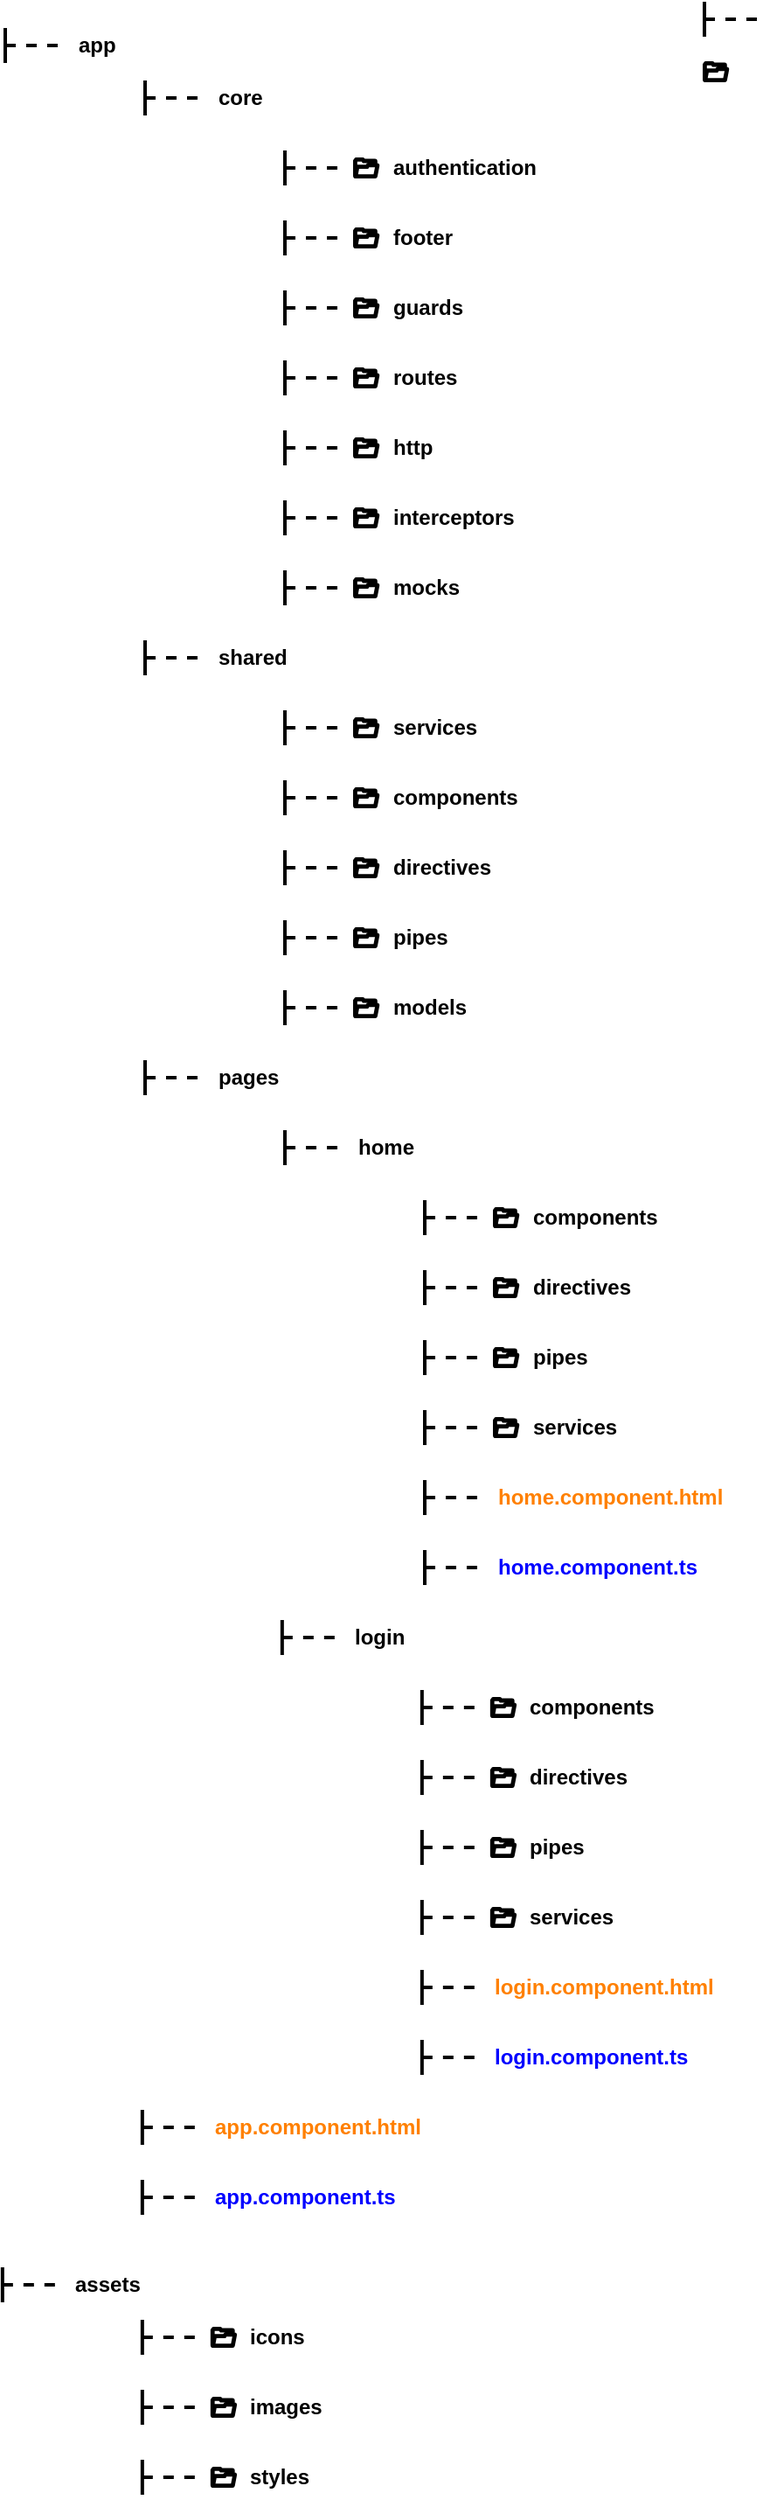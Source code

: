 <mxfile>
    <diagram id="8CcBC341IuZZa3H_uxYD" name="Página-1">
        <mxGraphModel dx="503" dy="344" grid="1" gridSize="10" guides="1" tooltips="1" connect="1" arrows="1" fold="1" page="1" pageScale="1" pageWidth="500" pageHeight="1500" math="0" shadow="0">
            <root>
                <mxCell id="0"/>
                <mxCell id="1" parent="0"/>
                <mxCell id="kvc3ZFTSvaLIUoaevLGo-5" value="&lt;b&gt;app&lt;/b&gt;" style="text;html=1;strokeColor=none;fillColor=none;align=left;verticalAlign=middle;whiteSpace=wrap;rounded=0;strokeWidth=2;" parent="1" vertex="1">
                    <mxGeometry x="80" y="30" width="40" height="20" as="geometry"/>
                </mxCell>
                <mxCell id="kvc3ZFTSvaLIUoaevLGo-7" value="&lt;b&gt;core&lt;/b&gt;" style="text;html=1;strokeColor=none;fillColor=none;align=left;verticalAlign=middle;whiteSpace=wrap;rounded=0;strokeWidth=2;" parent="1" vertex="1">
                    <mxGeometry x="160" y="60" width="40" height="20" as="geometry"/>
                </mxCell>
                <mxCell id="kvc3ZFTSvaLIUoaevLGo-9" value="&lt;b&gt;authentication&lt;/b&gt;" style="text;html=1;strokeColor=none;fillColor=none;align=left;verticalAlign=middle;whiteSpace=wrap;rounded=0;strokeWidth=2;" parent="1" vertex="1">
                    <mxGeometry x="260" y="100" width="90" height="20" as="geometry"/>
                </mxCell>
                <mxCell id="kvc3ZFTSvaLIUoaevLGo-12" value="" style="group" parent="1" vertex="1" connectable="0">
                    <mxGeometry x="40" y="30" width="30" height="20" as="geometry"/>
                </mxCell>
                <mxCell id="kvc3ZFTSvaLIUoaevLGo-10" value="" style="endArrow=none;html=1;rounded=0;strokeWidth=2;" parent="kvc3ZFTSvaLIUoaevLGo-12" edge="1">
                    <mxGeometry width="50" height="50" relative="1" as="geometry">
                        <mxPoint y="20" as="sourcePoint"/>
                        <mxPoint as="targetPoint"/>
                    </mxGeometry>
                </mxCell>
                <mxCell id="kvc3ZFTSvaLIUoaevLGo-11" value="" style="endArrow=none;dashed=1;html=1;rounded=0;strokeWidth=2;" parent="kvc3ZFTSvaLIUoaevLGo-12" edge="1">
                    <mxGeometry width="50" height="50" relative="1" as="geometry">
                        <mxPoint y="10" as="sourcePoint"/>
                        <mxPoint x="30" y="10" as="targetPoint"/>
                    </mxGeometry>
                </mxCell>
                <mxCell id="kvc3ZFTSvaLIUoaevLGo-13" value="" style="group" parent="1" vertex="1" connectable="0">
                    <mxGeometry x="120" y="60" width="30" height="20" as="geometry"/>
                </mxCell>
                <mxCell id="kvc3ZFTSvaLIUoaevLGo-14" value="" style="endArrow=none;html=1;rounded=0;strokeWidth=2;" parent="kvc3ZFTSvaLIUoaevLGo-13" edge="1">
                    <mxGeometry width="50" height="50" relative="1" as="geometry">
                        <mxPoint y="20" as="sourcePoint"/>
                        <mxPoint as="targetPoint"/>
                    </mxGeometry>
                </mxCell>
                <mxCell id="kvc3ZFTSvaLIUoaevLGo-15" value="" style="endArrow=none;dashed=1;html=1;rounded=0;strokeWidth=2;" parent="kvc3ZFTSvaLIUoaevLGo-13" edge="1">
                    <mxGeometry width="50" height="50" relative="1" as="geometry">
                        <mxPoint y="10" as="sourcePoint"/>
                        <mxPoint x="30" y="10" as="targetPoint"/>
                    </mxGeometry>
                </mxCell>
                <mxCell id="kvc3ZFTSvaLIUoaevLGo-16" value="" style="group" parent="1" vertex="1" connectable="0">
                    <mxGeometry x="200" y="100" width="30" height="20" as="geometry"/>
                </mxCell>
                <mxCell id="kvc3ZFTSvaLIUoaevLGo-17" value="" style="endArrow=none;html=1;rounded=0;strokeWidth=2;" parent="kvc3ZFTSvaLIUoaevLGo-16" edge="1">
                    <mxGeometry width="50" height="50" relative="1" as="geometry">
                        <mxPoint y="20" as="sourcePoint"/>
                        <mxPoint as="targetPoint"/>
                    </mxGeometry>
                </mxCell>
                <mxCell id="kvc3ZFTSvaLIUoaevLGo-18" value="" style="endArrow=none;dashed=1;html=1;rounded=0;strokeWidth=2;" parent="kvc3ZFTSvaLIUoaevLGo-16" edge="1">
                    <mxGeometry width="50" height="50" relative="1" as="geometry">
                        <mxPoint y="10" as="sourcePoint"/>
                        <mxPoint x="30" y="10" as="targetPoint"/>
                    </mxGeometry>
                </mxCell>
                <mxCell id="kvc3ZFTSvaLIUoaevLGo-21" value="" style="group" parent="1" vertex="1" connectable="0">
                    <mxGeometry x="440" y="15" width="30" height="20" as="geometry"/>
                </mxCell>
                <mxCell id="kvc3ZFTSvaLIUoaevLGo-22" value="" style="endArrow=none;html=1;rounded=0;strokeWidth=2;" parent="kvc3ZFTSvaLIUoaevLGo-21" edge="1">
                    <mxGeometry width="50" height="50" relative="1" as="geometry">
                        <mxPoint y="20" as="sourcePoint"/>
                        <mxPoint as="targetPoint"/>
                    </mxGeometry>
                </mxCell>
                <mxCell id="kvc3ZFTSvaLIUoaevLGo-23" value="" style="endArrow=none;dashed=1;html=1;rounded=0;strokeWidth=2;" parent="kvc3ZFTSvaLIUoaevLGo-21" edge="1">
                    <mxGeometry width="50" height="50" relative="1" as="geometry">
                        <mxPoint y="10" as="sourcePoint"/>
                        <mxPoint x="30" y="10" as="targetPoint"/>
                    </mxGeometry>
                </mxCell>
                <mxCell id="kvc3ZFTSvaLIUoaevLGo-58" value="" style="sketch=0;pointerEvents=1;shadow=0;dashed=0;html=1;strokeColor=#000000;fillColor=#333333;aspect=fixed;labelPosition=center;verticalLabelPosition=bottom;verticalAlign=top;align=center;outlineConnect=0;shape=mxgraph.vvd.folder;strokeWidth=2;" parent="1" vertex="1">
                    <mxGeometry x="240" y="105" width="13.16" height="10" as="geometry"/>
                </mxCell>
                <mxCell id="kvc3ZFTSvaLIUoaevLGo-59" value="" style="sketch=0;pointerEvents=1;shadow=0;dashed=0;html=1;strokeColor=#000000;fillColor=#333333;aspect=fixed;labelPosition=center;verticalLabelPosition=bottom;verticalAlign=top;align=center;outlineConnect=0;shape=mxgraph.vvd.folder;strokeWidth=2;" parent="1" vertex="1">
                    <mxGeometry x="440.0" y="50" width="13.16" height="10" as="geometry"/>
                </mxCell>
                <mxCell id="kvc3ZFTSvaLIUoaevLGo-61" value="&lt;b&gt;footer&lt;/b&gt;" style="text;html=1;strokeColor=none;fillColor=none;align=left;verticalAlign=middle;whiteSpace=wrap;rounded=0;strokeWidth=2;" parent="1" vertex="1">
                    <mxGeometry x="260" y="140" width="50" height="20" as="geometry"/>
                </mxCell>
                <mxCell id="kvc3ZFTSvaLIUoaevLGo-62" value="" style="group" parent="1" vertex="1" connectable="0">
                    <mxGeometry x="200" y="140" width="30" height="20" as="geometry"/>
                </mxCell>
                <mxCell id="kvc3ZFTSvaLIUoaevLGo-63" value="" style="endArrow=none;html=1;rounded=0;strokeWidth=2;" parent="kvc3ZFTSvaLIUoaevLGo-62" edge="1">
                    <mxGeometry width="50" height="50" relative="1" as="geometry">
                        <mxPoint y="20" as="sourcePoint"/>
                        <mxPoint as="targetPoint"/>
                    </mxGeometry>
                </mxCell>
                <mxCell id="kvc3ZFTSvaLIUoaevLGo-64" value="" style="endArrow=none;dashed=1;html=1;rounded=0;strokeWidth=2;" parent="kvc3ZFTSvaLIUoaevLGo-62" edge="1">
                    <mxGeometry width="50" height="50" relative="1" as="geometry">
                        <mxPoint y="10" as="sourcePoint"/>
                        <mxPoint x="30" y="10" as="targetPoint"/>
                    </mxGeometry>
                </mxCell>
                <mxCell id="kvc3ZFTSvaLIUoaevLGo-65" value="" style="sketch=0;pointerEvents=1;shadow=0;dashed=0;html=1;strokeColor=#000000;fillColor=#333333;aspect=fixed;labelPosition=center;verticalLabelPosition=bottom;verticalAlign=top;align=center;outlineConnect=0;shape=mxgraph.vvd.folder;strokeWidth=2;" parent="1" vertex="1">
                    <mxGeometry x="240" y="145" width="13.16" height="10" as="geometry"/>
                </mxCell>
                <mxCell id="kvc3ZFTSvaLIUoaevLGo-71" value="&lt;b&gt;guards&lt;/b&gt;" style="text;html=1;strokeColor=none;fillColor=none;align=left;verticalAlign=middle;whiteSpace=wrap;rounded=0;strokeWidth=2;" parent="1" vertex="1">
                    <mxGeometry x="260" y="180" width="50" height="20" as="geometry"/>
                </mxCell>
                <mxCell id="kvc3ZFTSvaLIUoaevLGo-72" value="" style="group" parent="1" vertex="1" connectable="0">
                    <mxGeometry x="200" y="180" width="30" height="20" as="geometry"/>
                </mxCell>
                <mxCell id="kvc3ZFTSvaLIUoaevLGo-73" value="" style="endArrow=none;html=1;rounded=0;strokeWidth=2;" parent="kvc3ZFTSvaLIUoaevLGo-72" edge="1">
                    <mxGeometry width="50" height="50" relative="1" as="geometry">
                        <mxPoint y="20" as="sourcePoint"/>
                        <mxPoint as="targetPoint"/>
                    </mxGeometry>
                </mxCell>
                <mxCell id="kvc3ZFTSvaLIUoaevLGo-74" value="" style="endArrow=none;dashed=1;html=1;rounded=0;strokeWidth=2;" parent="kvc3ZFTSvaLIUoaevLGo-72" edge="1">
                    <mxGeometry width="50" height="50" relative="1" as="geometry">
                        <mxPoint y="10" as="sourcePoint"/>
                        <mxPoint x="30" y="10" as="targetPoint"/>
                    </mxGeometry>
                </mxCell>
                <mxCell id="kvc3ZFTSvaLIUoaevLGo-75" value="" style="sketch=0;pointerEvents=1;shadow=0;dashed=0;html=1;strokeColor=#000000;fillColor=#434445;aspect=fixed;labelPosition=center;verticalLabelPosition=bottom;verticalAlign=top;align=center;outlineConnect=0;shape=mxgraph.vvd.folder;strokeWidth=2;" parent="1" vertex="1">
                    <mxGeometry x="240" y="185" width="13.16" height="10" as="geometry"/>
                </mxCell>
                <mxCell id="kvc3ZFTSvaLIUoaevLGo-76" value="&lt;b&gt;http&lt;/b&gt;" style="text;html=1;strokeColor=none;fillColor=none;align=left;verticalAlign=middle;whiteSpace=wrap;rounded=0;strokeWidth=2;" parent="1" vertex="1">
                    <mxGeometry x="260" y="260" width="50" height="20" as="geometry"/>
                </mxCell>
                <mxCell id="kvc3ZFTSvaLIUoaevLGo-77" value="" style="group" parent="1" vertex="1" connectable="0">
                    <mxGeometry x="200" y="260" width="30" height="20" as="geometry"/>
                </mxCell>
                <mxCell id="kvc3ZFTSvaLIUoaevLGo-78" value="" style="endArrow=none;html=1;rounded=0;strokeWidth=2;" parent="kvc3ZFTSvaLIUoaevLGo-77" edge="1">
                    <mxGeometry width="50" height="50" relative="1" as="geometry">
                        <mxPoint y="20" as="sourcePoint"/>
                        <mxPoint as="targetPoint"/>
                    </mxGeometry>
                </mxCell>
                <mxCell id="kvc3ZFTSvaLIUoaevLGo-79" value="" style="endArrow=none;dashed=1;html=1;rounded=0;strokeWidth=2;" parent="kvc3ZFTSvaLIUoaevLGo-77" edge="1">
                    <mxGeometry width="50" height="50" relative="1" as="geometry">
                        <mxPoint y="10" as="sourcePoint"/>
                        <mxPoint x="30" y="10" as="targetPoint"/>
                    </mxGeometry>
                </mxCell>
                <mxCell id="kvc3ZFTSvaLIUoaevLGo-80" value="" style="sketch=0;pointerEvents=1;shadow=0;dashed=0;html=1;strokeColor=#000000;fillColor=#434445;aspect=fixed;labelPosition=center;verticalLabelPosition=bottom;verticalAlign=top;align=center;outlineConnect=0;shape=mxgraph.vvd.folder;strokeWidth=2;" parent="1" vertex="1">
                    <mxGeometry x="240" y="265" width="13.16" height="10" as="geometry"/>
                </mxCell>
                <mxCell id="kvc3ZFTSvaLIUoaevLGo-81" value="&lt;b&gt;interceptors&lt;/b&gt;" style="text;html=1;strokeColor=none;fillColor=none;align=left;verticalAlign=middle;whiteSpace=wrap;rounded=0;strokeWidth=2;" parent="1" vertex="1">
                    <mxGeometry x="260" y="300" width="90" height="20" as="geometry"/>
                </mxCell>
                <mxCell id="kvc3ZFTSvaLIUoaevLGo-82" value="" style="group" parent="1" vertex="1" connectable="0">
                    <mxGeometry x="200" y="300" width="30" height="20" as="geometry"/>
                </mxCell>
                <mxCell id="kvc3ZFTSvaLIUoaevLGo-83" value="" style="endArrow=none;html=1;rounded=0;strokeWidth=2;" parent="kvc3ZFTSvaLIUoaevLGo-82" edge="1">
                    <mxGeometry width="50" height="50" relative="1" as="geometry">
                        <mxPoint y="20" as="sourcePoint"/>
                        <mxPoint as="targetPoint"/>
                    </mxGeometry>
                </mxCell>
                <mxCell id="kvc3ZFTSvaLIUoaevLGo-84" value="" style="endArrow=none;dashed=1;html=1;rounded=0;strokeWidth=2;" parent="kvc3ZFTSvaLIUoaevLGo-82" edge="1">
                    <mxGeometry width="50" height="50" relative="1" as="geometry">
                        <mxPoint y="10" as="sourcePoint"/>
                        <mxPoint x="30" y="10" as="targetPoint"/>
                    </mxGeometry>
                </mxCell>
                <mxCell id="kvc3ZFTSvaLIUoaevLGo-85" value="" style="sketch=0;pointerEvents=1;shadow=0;dashed=0;html=1;strokeColor=#000000;fillColor=#434445;aspect=fixed;labelPosition=center;verticalLabelPosition=bottom;verticalAlign=top;align=center;outlineConnect=0;shape=mxgraph.vvd.folder;strokeWidth=2;" parent="1" vertex="1">
                    <mxGeometry x="240" y="305" width="13.16" height="10" as="geometry"/>
                </mxCell>
                <mxCell id="kvc3ZFTSvaLIUoaevLGo-86" value="&lt;b&gt;mocks&lt;/b&gt;" style="text;html=1;strokeColor=none;fillColor=none;align=left;verticalAlign=middle;whiteSpace=wrap;rounded=0;strokeWidth=2;" parent="1" vertex="1">
                    <mxGeometry x="260" y="340" width="50" height="20" as="geometry"/>
                </mxCell>
                <mxCell id="kvc3ZFTSvaLIUoaevLGo-87" value="" style="group" parent="1" vertex="1" connectable="0">
                    <mxGeometry x="200" y="340" width="30" height="20" as="geometry"/>
                </mxCell>
                <mxCell id="kvc3ZFTSvaLIUoaevLGo-88" value="" style="endArrow=none;html=1;rounded=0;strokeWidth=2;" parent="kvc3ZFTSvaLIUoaevLGo-87" edge="1">
                    <mxGeometry width="50" height="50" relative="1" as="geometry">
                        <mxPoint y="20" as="sourcePoint"/>
                        <mxPoint as="targetPoint"/>
                    </mxGeometry>
                </mxCell>
                <mxCell id="kvc3ZFTSvaLIUoaevLGo-89" value="" style="endArrow=none;dashed=1;html=1;rounded=0;strokeWidth=2;" parent="kvc3ZFTSvaLIUoaevLGo-87" edge="1">
                    <mxGeometry width="50" height="50" relative="1" as="geometry">
                        <mxPoint y="10" as="sourcePoint"/>
                        <mxPoint x="30" y="10" as="targetPoint"/>
                    </mxGeometry>
                </mxCell>
                <mxCell id="kvc3ZFTSvaLIUoaevLGo-90" value="" style="sketch=0;pointerEvents=1;shadow=0;dashed=0;html=1;strokeColor=#000000;fillColor=#434445;aspect=fixed;labelPosition=center;verticalLabelPosition=bottom;verticalAlign=top;align=center;outlineConnect=0;shape=mxgraph.vvd.folder;strokeWidth=2;" parent="1" vertex="1">
                    <mxGeometry x="240" y="345" width="13.16" height="10" as="geometry"/>
                </mxCell>
                <mxCell id="kvc3ZFTSvaLIUoaevLGo-91" value="&lt;b&gt;routes&lt;/b&gt;" style="text;html=1;strokeColor=none;fillColor=none;align=left;verticalAlign=middle;whiteSpace=wrap;rounded=0;strokeWidth=2;" parent="1" vertex="1">
                    <mxGeometry x="260" y="220" width="50" height="20" as="geometry"/>
                </mxCell>
                <mxCell id="kvc3ZFTSvaLIUoaevLGo-92" value="" style="group" parent="1" vertex="1" connectable="0">
                    <mxGeometry x="200" y="220" width="30" height="20" as="geometry"/>
                </mxCell>
                <mxCell id="kvc3ZFTSvaLIUoaevLGo-93" value="" style="endArrow=none;html=1;rounded=0;strokeWidth=2;" parent="kvc3ZFTSvaLIUoaevLGo-92" edge="1">
                    <mxGeometry width="50" height="50" relative="1" as="geometry">
                        <mxPoint y="20" as="sourcePoint"/>
                        <mxPoint as="targetPoint"/>
                    </mxGeometry>
                </mxCell>
                <mxCell id="kvc3ZFTSvaLIUoaevLGo-94" value="" style="endArrow=none;dashed=1;html=1;rounded=0;strokeWidth=2;" parent="kvc3ZFTSvaLIUoaevLGo-92" edge="1">
                    <mxGeometry width="50" height="50" relative="1" as="geometry">
                        <mxPoint y="10" as="sourcePoint"/>
                        <mxPoint x="30" y="10" as="targetPoint"/>
                    </mxGeometry>
                </mxCell>
                <mxCell id="kvc3ZFTSvaLIUoaevLGo-95" value="" style="sketch=0;pointerEvents=1;shadow=0;dashed=0;html=1;strokeColor=#000000;fillColor=#434445;aspect=fixed;labelPosition=center;verticalLabelPosition=bottom;verticalAlign=top;align=center;outlineConnect=0;shape=mxgraph.vvd.folder;strokeWidth=2;" parent="1" vertex="1">
                    <mxGeometry x="240" y="225" width="13.16" height="10" as="geometry"/>
                </mxCell>
                <mxCell id="kvc3ZFTSvaLIUoaevLGo-96" value="&lt;b&gt;services&lt;/b&gt;" style="text;html=1;strokeColor=none;fillColor=none;align=left;verticalAlign=middle;whiteSpace=wrap;rounded=0;strokeWidth=2;" parent="1" vertex="1">
                    <mxGeometry x="260" y="420" width="50" height="20" as="geometry"/>
                </mxCell>
                <mxCell id="kvc3ZFTSvaLIUoaevLGo-97" value="" style="group" parent="1" vertex="1" connectable="0">
                    <mxGeometry x="200" y="420" width="30" height="20" as="geometry"/>
                </mxCell>
                <mxCell id="kvc3ZFTSvaLIUoaevLGo-98" value="" style="endArrow=none;html=1;rounded=0;strokeWidth=2;" parent="kvc3ZFTSvaLIUoaevLGo-97" edge="1">
                    <mxGeometry width="50" height="50" relative="1" as="geometry">
                        <mxPoint y="20" as="sourcePoint"/>
                        <mxPoint as="targetPoint"/>
                    </mxGeometry>
                </mxCell>
                <mxCell id="kvc3ZFTSvaLIUoaevLGo-99" value="" style="endArrow=none;dashed=1;html=1;rounded=0;strokeWidth=2;" parent="kvc3ZFTSvaLIUoaevLGo-97" edge="1">
                    <mxGeometry width="50" height="50" relative="1" as="geometry">
                        <mxPoint y="10" as="sourcePoint"/>
                        <mxPoint x="30" y="10" as="targetPoint"/>
                    </mxGeometry>
                </mxCell>
                <mxCell id="kvc3ZFTSvaLIUoaevLGo-100" value="" style="sketch=0;pointerEvents=1;shadow=0;dashed=0;html=1;strokeColor=#000000;fillColor=#434445;aspect=fixed;labelPosition=center;verticalLabelPosition=bottom;verticalAlign=top;align=center;outlineConnect=0;shape=mxgraph.vvd.folder;strokeWidth=2;" parent="1" vertex="1">
                    <mxGeometry x="240" y="425" width="13.16" height="10" as="geometry"/>
                </mxCell>
                <mxCell id="kvc3ZFTSvaLIUoaevLGo-101" value="&lt;b&gt;shared&lt;/b&gt;" style="text;html=1;strokeColor=none;fillColor=none;align=left;verticalAlign=middle;whiteSpace=wrap;rounded=0;strokeWidth=2;" parent="1" vertex="1">
                    <mxGeometry x="160" y="380" width="40" height="20" as="geometry"/>
                </mxCell>
                <mxCell id="kvc3ZFTSvaLIUoaevLGo-102" value="" style="group" parent="1" vertex="1" connectable="0">
                    <mxGeometry x="120" y="380" width="30" height="20" as="geometry"/>
                </mxCell>
                <mxCell id="kvc3ZFTSvaLIUoaevLGo-103" value="" style="endArrow=none;html=1;rounded=0;strokeWidth=2;" parent="kvc3ZFTSvaLIUoaevLGo-102" edge="1">
                    <mxGeometry width="50" height="50" relative="1" as="geometry">
                        <mxPoint y="20" as="sourcePoint"/>
                        <mxPoint as="targetPoint"/>
                    </mxGeometry>
                </mxCell>
                <mxCell id="kvc3ZFTSvaLIUoaevLGo-104" value="" style="endArrow=none;dashed=1;html=1;rounded=0;strokeWidth=2;" parent="kvc3ZFTSvaLIUoaevLGo-102" edge="1">
                    <mxGeometry width="50" height="50" relative="1" as="geometry">
                        <mxPoint y="10" as="sourcePoint"/>
                        <mxPoint x="30" y="10" as="targetPoint"/>
                    </mxGeometry>
                </mxCell>
                <mxCell id="kvc3ZFTSvaLIUoaevLGo-105" value="&lt;b&gt;components&lt;/b&gt;" style="text;html=1;strokeColor=none;fillColor=none;align=left;verticalAlign=middle;whiteSpace=wrap;rounded=0;strokeWidth=2;" parent="1" vertex="1">
                    <mxGeometry x="260" y="460" width="80" height="20" as="geometry"/>
                </mxCell>
                <mxCell id="kvc3ZFTSvaLIUoaevLGo-106" value="" style="group" parent="1" vertex="1" connectable="0">
                    <mxGeometry x="200" y="460" width="30" height="20" as="geometry"/>
                </mxCell>
                <mxCell id="kvc3ZFTSvaLIUoaevLGo-107" value="" style="endArrow=none;html=1;rounded=0;strokeWidth=2;" parent="kvc3ZFTSvaLIUoaevLGo-106" edge="1">
                    <mxGeometry width="50" height="50" relative="1" as="geometry">
                        <mxPoint y="20" as="sourcePoint"/>
                        <mxPoint as="targetPoint"/>
                    </mxGeometry>
                </mxCell>
                <mxCell id="kvc3ZFTSvaLIUoaevLGo-108" value="" style="endArrow=none;dashed=1;html=1;rounded=0;strokeWidth=2;" parent="kvc3ZFTSvaLIUoaevLGo-106" edge="1">
                    <mxGeometry width="50" height="50" relative="1" as="geometry">
                        <mxPoint y="10" as="sourcePoint"/>
                        <mxPoint x="30" y="10" as="targetPoint"/>
                    </mxGeometry>
                </mxCell>
                <mxCell id="kvc3ZFTSvaLIUoaevLGo-109" value="" style="sketch=0;pointerEvents=1;shadow=0;dashed=0;html=1;strokeColor=#000000;fillColor=#434445;aspect=fixed;labelPosition=center;verticalLabelPosition=bottom;verticalAlign=top;align=center;outlineConnect=0;shape=mxgraph.vvd.folder;strokeWidth=2;" parent="1" vertex="1">
                    <mxGeometry x="240" y="465" width="13.16" height="10" as="geometry"/>
                </mxCell>
                <mxCell id="kvc3ZFTSvaLIUoaevLGo-110" value="&lt;b&gt;directives&lt;/b&gt;" style="text;html=1;strokeColor=none;fillColor=none;align=left;verticalAlign=middle;whiteSpace=wrap;rounded=0;strokeWidth=2;" parent="1" vertex="1">
                    <mxGeometry x="260" y="500" width="70" height="20" as="geometry"/>
                </mxCell>
                <mxCell id="kvc3ZFTSvaLIUoaevLGo-111" value="" style="group" parent="1" vertex="1" connectable="0">
                    <mxGeometry x="200" y="500" width="30" height="20" as="geometry"/>
                </mxCell>
                <mxCell id="kvc3ZFTSvaLIUoaevLGo-112" value="" style="endArrow=none;html=1;rounded=0;strokeWidth=2;" parent="kvc3ZFTSvaLIUoaevLGo-111" edge="1">
                    <mxGeometry width="50" height="50" relative="1" as="geometry">
                        <mxPoint y="20" as="sourcePoint"/>
                        <mxPoint as="targetPoint"/>
                    </mxGeometry>
                </mxCell>
                <mxCell id="kvc3ZFTSvaLIUoaevLGo-113" value="" style="endArrow=none;dashed=1;html=1;rounded=0;strokeWidth=2;" parent="kvc3ZFTSvaLIUoaevLGo-111" edge="1">
                    <mxGeometry width="50" height="50" relative="1" as="geometry">
                        <mxPoint y="10" as="sourcePoint"/>
                        <mxPoint x="30" y="10" as="targetPoint"/>
                    </mxGeometry>
                </mxCell>
                <mxCell id="kvc3ZFTSvaLIUoaevLGo-114" value="" style="sketch=0;pointerEvents=1;shadow=0;dashed=0;html=1;strokeColor=#000000;fillColor=#434445;aspect=fixed;labelPosition=center;verticalLabelPosition=bottom;verticalAlign=top;align=center;outlineConnect=0;shape=mxgraph.vvd.folder;strokeWidth=2;" parent="1" vertex="1">
                    <mxGeometry x="240" y="505" width="13.16" height="10" as="geometry"/>
                </mxCell>
                <mxCell id="kvc3ZFTSvaLIUoaevLGo-115" value="&lt;b&gt;pipes&lt;/b&gt;" style="text;html=1;strokeColor=none;fillColor=none;align=left;verticalAlign=middle;whiteSpace=wrap;rounded=0;strokeWidth=2;" parent="1" vertex="1">
                    <mxGeometry x="260" y="540" width="40" height="20" as="geometry"/>
                </mxCell>
                <mxCell id="kvc3ZFTSvaLIUoaevLGo-116" value="" style="group" parent="1" vertex="1" connectable="0">
                    <mxGeometry x="200" y="540" width="30" height="20" as="geometry"/>
                </mxCell>
                <mxCell id="kvc3ZFTSvaLIUoaevLGo-117" value="" style="endArrow=none;html=1;rounded=0;strokeWidth=2;" parent="kvc3ZFTSvaLIUoaevLGo-116" edge="1">
                    <mxGeometry width="50" height="50" relative="1" as="geometry">
                        <mxPoint y="20" as="sourcePoint"/>
                        <mxPoint as="targetPoint"/>
                    </mxGeometry>
                </mxCell>
                <mxCell id="kvc3ZFTSvaLIUoaevLGo-118" value="" style="endArrow=none;dashed=1;html=1;rounded=0;strokeWidth=2;" parent="kvc3ZFTSvaLIUoaevLGo-116" edge="1">
                    <mxGeometry width="50" height="50" relative="1" as="geometry">
                        <mxPoint y="10" as="sourcePoint"/>
                        <mxPoint x="30" y="10" as="targetPoint"/>
                    </mxGeometry>
                </mxCell>
                <mxCell id="kvc3ZFTSvaLIUoaevLGo-119" value="" style="sketch=0;pointerEvents=1;shadow=0;dashed=0;html=1;strokeColor=#000000;fillColor=#434445;aspect=fixed;labelPosition=center;verticalLabelPosition=bottom;verticalAlign=top;align=center;outlineConnect=0;shape=mxgraph.vvd.folder;strokeWidth=2;" parent="1" vertex="1">
                    <mxGeometry x="240" y="545" width="13.16" height="10" as="geometry"/>
                </mxCell>
                <mxCell id="kvc3ZFTSvaLIUoaevLGo-130" value="&lt;b&gt;models&lt;/b&gt;" style="text;html=1;strokeColor=none;fillColor=none;align=left;verticalAlign=middle;whiteSpace=wrap;rounded=0;strokeWidth=2;" parent="1" vertex="1">
                    <mxGeometry x="260" y="580" width="50" height="20" as="geometry"/>
                </mxCell>
                <mxCell id="kvc3ZFTSvaLIUoaevLGo-131" value="" style="group" parent="1" vertex="1" connectable="0">
                    <mxGeometry x="200" y="580" width="30" height="20" as="geometry"/>
                </mxCell>
                <mxCell id="kvc3ZFTSvaLIUoaevLGo-132" value="" style="endArrow=none;html=1;rounded=0;strokeWidth=2;" parent="kvc3ZFTSvaLIUoaevLGo-131" edge="1">
                    <mxGeometry width="50" height="50" relative="1" as="geometry">
                        <mxPoint y="20" as="sourcePoint"/>
                        <mxPoint as="targetPoint"/>
                    </mxGeometry>
                </mxCell>
                <mxCell id="kvc3ZFTSvaLIUoaevLGo-133" value="" style="endArrow=none;dashed=1;html=1;rounded=0;strokeWidth=2;" parent="kvc3ZFTSvaLIUoaevLGo-131" edge="1">
                    <mxGeometry width="50" height="50" relative="1" as="geometry">
                        <mxPoint y="10" as="sourcePoint"/>
                        <mxPoint x="30" y="10" as="targetPoint"/>
                    </mxGeometry>
                </mxCell>
                <mxCell id="kvc3ZFTSvaLIUoaevLGo-134" value="" style="sketch=0;pointerEvents=1;shadow=0;dashed=0;html=1;strokeColor=#000000;fillColor=#434445;aspect=fixed;labelPosition=center;verticalLabelPosition=bottom;verticalAlign=top;align=center;outlineConnect=0;shape=mxgraph.vvd.folder;strokeWidth=2;" parent="1" vertex="1">
                    <mxGeometry x="240" y="585" width="13.16" height="10" as="geometry"/>
                </mxCell>
                <mxCell id="kvc3ZFTSvaLIUoaevLGo-135" value="&lt;b&gt;pages&lt;/b&gt;" style="text;html=1;strokeColor=none;fillColor=none;align=left;verticalAlign=middle;whiteSpace=wrap;rounded=0;strokeWidth=2;" parent="1" vertex="1">
                    <mxGeometry x="160" y="620" width="40" height="20" as="geometry"/>
                </mxCell>
                <mxCell id="kvc3ZFTSvaLIUoaevLGo-136" value="" style="group" parent="1" vertex="1" connectable="0">
                    <mxGeometry x="120" y="620" width="30" height="20" as="geometry"/>
                </mxCell>
                <mxCell id="kvc3ZFTSvaLIUoaevLGo-137" value="" style="endArrow=none;html=1;rounded=0;strokeWidth=2;" parent="kvc3ZFTSvaLIUoaevLGo-136" edge="1">
                    <mxGeometry width="50" height="50" relative="1" as="geometry">
                        <mxPoint y="20" as="sourcePoint"/>
                        <mxPoint as="targetPoint"/>
                    </mxGeometry>
                </mxCell>
                <mxCell id="kvc3ZFTSvaLIUoaevLGo-138" value="" style="endArrow=none;dashed=1;html=1;rounded=0;strokeWidth=2;" parent="kvc3ZFTSvaLIUoaevLGo-136" edge="1">
                    <mxGeometry width="50" height="50" relative="1" as="geometry">
                        <mxPoint y="10" as="sourcePoint"/>
                        <mxPoint x="30" y="10" as="targetPoint"/>
                    </mxGeometry>
                </mxCell>
                <mxCell id="kvc3ZFTSvaLIUoaevLGo-139" value="&lt;b&gt;home&lt;/b&gt;" style="text;html=1;strokeColor=none;fillColor=none;align=left;verticalAlign=middle;whiteSpace=wrap;rounded=0;strokeWidth=2;" parent="1" vertex="1">
                    <mxGeometry x="240" y="660" width="50" height="20" as="geometry"/>
                </mxCell>
                <mxCell id="kvc3ZFTSvaLIUoaevLGo-140" value="" style="group" parent="1" vertex="1" connectable="0">
                    <mxGeometry x="200" y="660" width="30" height="20" as="geometry"/>
                </mxCell>
                <mxCell id="kvc3ZFTSvaLIUoaevLGo-141" value="" style="endArrow=none;html=1;rounded=0;strokeWidth=2;" parent="kvc3ZFTSvaLIUoaevLGo-140" edge="1">
                    <mxGeometry width="50" height="50" relative="1" as="geometry">
                        <mxPoint y="20" as="sourcePoint"/>
                        <mxPoint as="targetPoint"/>
                    </mxGeometry>
                </mxCell>
                <mxCell id="kvc3ZFTSvaLIUoaevLGo-142" value="" style="endArrow=none;dashed=1;html=1;rounded=0;strokeWidth=2;" parent="kvc3ZFTSvaLIUoaevLGo-140" edge="1">
                    <mxGeometry width="50" height="50" relative="1" as="geometry">
                        <mxPoint y="10" as="sourcePoint"/>
                        <mxPoint x="30" y="10" as="targetPoint"/>
                    </mxGeometry>
                </mxCell>
                <mxCell id="kvc3ZFTSvaLIUoaevLGo-144" value="&lt;b&gt;components&lt;/b&gt;" style="text;html=1;strokeColor=none;fillColor=none;align=left;verticalAlign=middle;whiteSpace=wrap;rounded=0;strokeWidth=2;" parent="1" vertex="1">
                    <mxGeometry x="340" y="700" width="80" height="20" as="geometry"/>
                </mxCell>
                <mxCell id="kvc3ZFTSvaLIUoaevLGo-145" value="" style="group" parent="1" vertex="1" connectable="0">
                    <mxGeometry x="280" y="700" width="30" height="20" as="geometry"/>
                </mxCell>
                <mxCell id="kvc3ZFTSvaLIUoaevLGo-146" value="" style="endArrow=none;html=1;rounded=0;strokeWidth=2;" parent="kvc3ZFTSvaLIUoaevLGo-145" edge="1">
                    <mxGeometry width="50" height="50" relative="1" as="geometry">
                        <mxPoint y="20" as="sourcePoint"/>
                        <mxPoint as="targetPoint"/>
                    </mxGeometry>
                </mxCell>
                <mxCell id="kvc3ZFTSvaLIUoaevLGo-147" value="" style="endArrow=none;dashed=1;html=1;rounded=0;strokeWidth=2;" parent="kvc3ZFTSvaLIUoaevLGo-145" edge="1">
                    <mxGeometry width="50" height="50" relative="1" as="geometry">
                        <mxPoint y="10" as="sourcePoint"/>
                        <mxPoint x="30" y="10" as="targetPoint"/>
                    </mxGeometry>
                </mxCell>
                <mxCell id="kvc3ZFTSvaLIUoaevLGo-148" value="" style="sketch=0;pointerEvents=1;shadow=0;dashed=0;html=1;strokeColor=#000000;fillColor=#434445;aspect=fixed;labelPosition=center;verticalLabelPosition=bottom;verticalAlign=top;align=center;outlineConnect=0;shape=mxgraph.vvd.folder;strokeWidth=2;" parent="1" vertex="1">
                    <mxGeometry x="320" y="705" width="13.16" height="10" as="geometry"/>
                </mxCell>
                <mxCell id="kvc3ZFTSvaLIUoaevLGo-149" value="&lt;b&gt;directives&lt;/b&gt;" style="text;html=1;strokeColor=none;fillColor=none;align=left;verticalAlign=middle;whiteSpace=wrap;rounded=0;strokeWidth=2;" parent="1" vertex="1">
                    <mxGeometry x="340" y="740" width="70" height="20" as="geometry"/>
                </mxCell>
                <mxCell id="kvc3ZFTSvaLIUoaevLGo-150" value="" style="group" parent="1" vertex="1" connectable="0">
                    <mxGeometry x="280" y="740" width="30" height="20" as="geometry"/>
                </mxCell>
                <mxCell id="kvc3ZFTSvaLIUoaevLGo-151" value="" style="endArrow=none;html=1;rounded=0;strokeWidth=2;" parent="kvc3ZFTSvaLIUoaevLGo-150" edge="1">
                    <mxGeometry width="50" height="50" relative="1" as="geometry">
                        <mxPoint y="20" as="sourcePoint"/>
                        <mxPoint as="targetPoint"/>
                    </mxGeometry>
                </mxCell>
                <mxCell id="kvc3ZFTSvaLIUoaevLGo-152" value="" style="endArrow=none;dashed=1;html=1;rounded=0;strokeWidth=2;" parent="kvc3ZFTSvaLIUoaevLGo-150" edge="1">
                    <mxGeometry width="50" height="50" relative="1" as="geometry">
                        <mxPoint y="10" as="sourcePoint"/>
                        <mxPoint x="30" y="10" as="targetPoint"/>
                    </mxGeometry>
                </mxCell>
                <mxCell id="kvc3ZFTSvaLIUoaevLGo-153" value="" style="sketch=0;pointerEvents=1;shadow=0;dashed=0;html=1;strokeColor=#000000;fillColor=#434445;aspect=fixed;labelPosition=center;verticalLabelPosition=bottom;verticalAlign=top;align=center;outlineConnect=0;shape=mxgraph.vvd.folder;strokeWidth=2;" parent="1" vertex="1">
                    <mxGeometry x="320" y="745" width="13.16" height="10" as="geometry"/>
                </mxCell>
                <mxCell id="kvc3ZFTSvaLIUoaevLGo-154" value="&lt;b&gt;pipes&lt;/b&gt;" style="text;html=1;strokeColor=none;fillColor=none;align=left;verticalAlign=middle;whiteSpace=wrap;rounded=0;strokeWidth=2;" parent="1" vertex="1">
                    <mxGeometry x="340" y="780" width="40" height="20" as="geometry"/>
                </mxCell>
                <mxCell id="kvc3ZFTSvaLIUoaevLGo-155" value="" style="group" parent="1" vertex="1" connectable="0">
                    <mxGeometry x="280" y="780" width="30" height="20" as="geometry"/>
                </mxCell>
                <mxCell id="kvc3ZFTSvaLIUoaevLGo-156" value="" style="endArrow=none;html=1;rounded=0;strokeWidth=2;" parent="kvc3ZFTSvaLIUoaevLGo-155" edge="1">
                    <mxGeometry width="50" height="50" relative="1" as="geometry">
                        <mxPoint y="20" as="sourcePoint"/>
                        <mxPoint as="targetPoint"/>
                    </mxGeometry>
                </mxCell>
                <mxCell id="kvc3ZFTSvaLIUoaevLGo-157" value="" style="endArrow=none;dashed=1;html=1;rounded=0;strokeWidth=2;" parent="kvc3ZFTSvaLIUoaevLGo-155" edge="1">
                    <mxGeometry width="50" height="50" relative="1" as="geometry">
                        <mxPoint y="10" as="sourcePoint"/>
                        <mxPoint x="30" y="10" as="targetPoint"/>
                    </mxGeometry>
                </mxCell>
                <mxCell id="kvc3ZFTSvaLIUoaevLGo-158" value="" style="sketch=0;pointerEvents=1;shadow=0;dashed=0;html=1;strokeColor=#000000;fillColor=#434445;aspect=fixed;labelPosition=center;verticalLabelPosition=bottom;verticalAlign=top;align=center;outlineConnect=0;shape=mxgraph.vvd.folder;strokeWidth=2;" parent="1" vertex="1">
                    <mxGeometry x="320" y="785" width="13.16" height="10" as="geometry"/>
                </mxCell>
                <mxCell id="kvc3ZFTSvaLIUoaevLGo-159" value="&lt;b&gt;login&lt;/b&gt;" style="text;html=1;strokeColor=none;fillColor=none;align=left;verticalAlign=middle;whiteSpace=wrap;rounded=0;strokeWidth=2;" parent="1" vertex="1">
                    <mxGeometry x="238.42" y="940" width="50" height="20" as="geometry"/>
                </mxCell>
                <mxCell id="kvc3ZFTSvaLIUoaevLGo-160" value="" style="group" parent="1" vertex="1" connectable="0">
                    <mxGeometry x="198.42" y="940" width="30" height="20" as="geometry"/>
                </mxCell>
                <mxCell id="kvc3ZFTSvaLIUoaevLGo-161" value="" style="endArrow=none;html=1;rounded=0;strokeWidth=2;" parent="kvc3ZFTSvaLIUoaevLGo-160" edge="1">
                    <mxGeometry width="50" height="50" relative="1" as="geometry">
                        <mxPoint y="20" as="sourcePoint"/>
                        <mxPoint as="targetPoint"/>
                    </mxGeometry>
                </mxCell>
                <mxCell id="kvc3ZFTSvaLIUoaevLGo-162" value="" style="endArrow=none;dashed=1;html=1;rounded=0;strokeWidth=2;" parent="kvc3ZFTSvaLIUoaevLGo-160" edge="1">
                    <mxGeometry width="50" height="50" relative="1" as="geometry">
                        <mxPoint y="10" as="sourcePoint"/>
                        <mxPoint x="30" y="10" as="targetPoint"/>
                    </mxGeometry>
                </mxCell>
                <mxCell id="kvc3ZFTSvaLIUoaevLGo-163" value="&lt;b&gt;components&lt;/b&gt;" style="text;html=1;strokeColor=none;fillColor=none;align=left;verticalAlign=middle;whiteSpace=wrap;rounded=0;strokeWidth=2;" parent="1" vertex="1">
                    <mxGeometry x="338.42" y="980" width="80" height="20" as="geometry"/>
                </mxCell>
                <mxCell id="kvc3ZFTSvaLIUoaevLGo-164" value="" style="group" parent="1" vertex="1" connectable="0">
                    <mxGeometry x="278.42" y="980" width="30" height="20" as="geometry"/>
                </mxCell>
                <mxCell id="kvc3ZFTSvaLIUoaevLGo-165" value="" style="endArrow=none;html=1;rounded=0;strokeWidth=2;" parent="kvc3ZFTSvaLIUoaevLGo-164" edge="1">
                    <mxGeometry width="50" height="50" relative="1" as="geometry">
                        <mxPoint y="20" as="sourcePoint"/>
                        <mxPoint as="targetPoint"/>
                    </mxGeometry>
                </mxCell>
                <mxCell id="kvc3ZFTSvaLIUoaevLGo-166" value="" style="endArrow=none;dashed=1;html=1;rounded=0;strokeWidth=2;" parent="kvc3ZFTSvaLIUoaevLGo-164" edge="1">
                    <mxGeometry width="50" height="50" relative="1" as="geometry">
                        <mxPoint y="10" as="sourcePoint"/>
                        <mxPoint x="30" y="10" as="targetPoint"/>
                    </mxGeometry>
                </mxCell>
                <mxCell id="kvc3ZFTSvaLIUoaevLGo-167" value="" style="sketch=0;pointerEvents=1;shadow=0;dashed=0;html=1;strokeColor=#000000;fillColor=#434445;aspect=fixed;labelPosition=center;verticalLabelPosition=bottom;verticalAlign=top;align=center;outlineConnect=0;shape=mxgraph.vvd.folder;strokeWidth=2;" parent="1" vertex="1">
                    <mxGeometry x="318.42" y="985" width="13.16" height="10" as="geometry"/>
                </mxCell>
                <mxCell id="kvc3ZFTSvaLIUoaevLGo-168" value="&lt;b&gt;directives&lt;/b&gt;" style="text;html=1;strokeColor=none;fillColor=none;align=left;verticalAlign=middle;whiteSpace=wrap;rounded=0;strokeWidth=2;" parent="1" vertex="1">
                    <mxGeometry x="338.42" y="1020" width="70" height="20" as="geometry"/>
                </mxCell>
                <mxCell id="kvc3ZFTSvaLIUoaevLGo-169" value="" style="group" parent="1" vertex="1" connectable="0">
                    <mxGeometry x="278.42" y="1020" width="30" height="20" as="geometry"/>
                </mxCell>
                <mxCell id="kvc3ZFTSvaLIUoaevLGo-170" value="" style="endArrow=none;html=1;rounded=0;strokeWidth=2;" parent="kvc3ZFTSvaLIUoaevLGo-169" edge="1">
                    <mxGeometry width="50" height="50" relative="1" as="geometry">
                        <mxPoint y="20" as="sourcePoint"/>
                        <mxPoint as="targetPoint"/>
                    </mxGeometry>
                </mxCell>
                <mxCell id="kvc3ZFTSvaLIUoaevLGo-171" value="" style="endArrow=none;dashed=1;html=1;rounded=0;strokeWidth=2;" parent="kvc3ZFTSvaLIUoaevLGo-169" edge="1">
                    <mxGeometry width="50" height="50" relative="1" as="geometry">
                        <mxPoint y="10" as="sourcePoint"/>
                        <mxPoint x="30" y="10" as="targetPoint"/>
                    </mxGeometry>
                </mxCell>
                <mxCell id="kvc3ZFTSvaLIUoaevLGo-172" value="" style="sketch=0;pointerEvents=1;shadow=0;dashed=0;html=1;strokeColor=#000000;fillColor=#434445;aspect=fixed;labelPosition=center;verticalLabelPosition=bottom;verticalAlign=top;align=center;outlineConnect=0;shape=mxgraph.vvd.folder;strokeWidth=2;" parent="1" vertex="1">
                    <mxGeometry x="318.42" y="1025" width="13.16" height="10" as="geometry"/>
                </mxCell>
                <mxCell id="kvc3ZFTSvaLIUoaevLGo-173" value="&lt;b&gt;pipes&lt;/b&gt;" style="text;html=1;strokeColor=none;fillColor=none;align=left;verticalAlign=middle;whiteSpace=wrap;rounded=0;strokeWidth=2;" parent="1" vertex="1">
                    <mxGeometry x="338.42" y="1060" width="40" height="20" as="geometry"/>
                </mxCell>
                <mxCell id="kvc3ZFTSvaLIUoaevLGo-174" value="" style="group" parent="1" vertex="1" connectable="0">
                    <mxGeometry x="278.42" y="1060" width="30" height="20" as="geometry"/>
                </mxCell>
                <mxCell id="kvc3ZFTSvaLIUoaevLGo-175" value="" style="endArrow=none;html=1;rounded=0;strokeWidth=2;" parent="kvc3ZFTSvaLIUoaevLGo-174" edge="1">
                    <mxGeometry width="50" height="50" relative="1" as="geometry">
                        <mxPoint y="20" as="sourcePoint"/>
                        <mxPoint as="targetPoint"/>
                    </mxGeometry>
                </mxCell>
                <mxCell id="kvc3ZFTSvaLIUoaevLGo-176" value="" style="endArrow=none;dashed=1;html=1;rounded=0;strokeWidth=2;" parent="kvc3ZFTSvaLIUoaevLGo-174" edge="1">
                    <mxGeometry width="50" height="50" relative="1" as="geometry">
                        <mxPoint y="10" as="sourcePoint"/>
                        <mxPoint x="30" y="10" as="targetPoint"/>
                    </mxGeometry>
                </mxCell>
                <mxCell id="kvc3ZFTSvaLIUoaevLGo-177" value="" style="sketch=0;pointerEvents=1;shadow=0;dashed=0;html=1;strokeColor=#000000;fillColor=#434445;aspect=fixed;labelPosition=center;verticalLabelPosition=bottom;verticalAlign=top;align=center;outlineConnect=0;shape=mxgraph.vvd.folder;strokeWidth=2;" parent="1" vertex="1">
                    <mxGeometry x="318.42" y="1065" width="13.16" height="10" as="geometry"/>
                </mxCell>
                <mxCell id="kvc3ZFTSvaLIUoaevLGo-178" value="&lt;b&gt;assets&lt;/b&gt;" style="text;html=1;strokeColor=none;fillColor=none;align=left;verticalAlign=middle;whiteSpace=wrap;rounded=0;strokeWidth=2;" parent="1" vertex="1">
                    <mxGeometry x="78.42" y="1310" width="40" height="20" as="geometry"/>
                </mxCell>
                <mxCell id="kvc3ZFTSvaLIUoaevLGo-179" value="" style="group" parent="1" vertex="1" connectable="0">
                    <mxGeometry x="38.42" y="1310" width="30" height="20" as="geometry"/>
                </mxCell>
                <mxCell id="kvc3ZFTSvaLIUoaevLGo-180" value="" style="endArrow=none;html=1;rounded=0;strokeWidth=2;" parent="kvc3ZFTSvaLIUoaevLGo-179" edge="1">
                    <mxGeometry width="50" height="50" relative="1" as="geometry">
                        <mxPoint y="20" as="sourcePoint"/>
                        <mxPoint as="targetPoint"/>
                    </mxGeometry>
                </mxCell>
                <mxCell id="kvc3ZFTSvaLIUoaevLGo-181" value="" style="endArrow=none;dashed=1;html=1;rounded=0;strokeWidth=2;" parent="kvc3ZFTSvaLIUoaevLGo-179" edge="1">
                    <mxGeometry width="50" height="50" relative="1" as="geometry">
                        <mxPoint y="10" as="sourcePoint"/>
                        <mxPoint x="30" y="10" as="targetPoint"/>
                    </mxGeometry>
                </mxCell>
                <mxCell id="kvc3ZFTSvaLIUoaevLGo-186" value="&lt;b&gt;icons&lt;/b&gt;" style="text;html=1;strokeColor=none;fillColor=none;align=left;verticalAlign=middle;whiteSpace=wrap;rounded=0;strokeWidth=2;" parent="1" vertex="1">
                    <mxGeometry x="178.42" y="1340" width="40" height="20" as="geometry"/>
                </mxCell>
                <mxCell id="kvc3ZFTSvaLIUoaevLGo-187" value="" style="group" parent="1" vertex="1" connectable="0">
                    <mxGeometry x="118.42" y="1340" width="30" height="20" as="geometry"/>
                </mxCell>
                <mxCell id="kvc3ZFTSvaLIUoaevLGo-188" value="" style="endArrow=none;html=1;rounded=0;strokeWidth=2;" parent="kvc3ZFTSvaLIUoaevLGo-187" edge="1">
                    <mxGeometry width="50" height="50" relative="1" as="geometry">
                        <mxPoint y="20" as="sourcePoint"/>
                        <mxPoint as="targetPoint"/>
                    </mxGeometry>
                </mxCell>
                <mxCell id="kvc3ZFTSvaLIUoaevLGo-189" value="" style="endArrow=none;dashed=1;html=1;rounded=0;strokeWidth=2;" parent="kvc3ZFTSvaLIUoaevLGo-187" edge="1">
                    <mxGeometry width="50" height="50" relative="1" as="geometry">
                        <mxPoint y="10" as="sourcePoint"/>
                        <mxPoint x="30" y="10" as="targetPoint"/>
                    </mxGeometry>
                </mxCell>
                <mxCell id="kvc3ZFTSvaLIUoaevLGo-190" value="" style="sketch=0;pointerEvents=1;shadow=0;dashed=0;html=1;strokeColor=#000000;fillColor=#434445;aspect=fixed;labelPosition=center;verticalLabelPosition=bottom;verticalAlign=top;align=center;outlineConnect=0;shape=mxgraph.vvd.folder;strokeWidth=2;" parent="1" vertex="1">
                    <mxGeometry x="158.42" y="1345" width="13.16" height="10" as="geometry"/>
                </mxCell>
                <mxCell id="kvc3ZFTSvaLIUoaevLGo-191" value="&lt;b&gt;images&lt;/b&gt;" style="text;html=1;strokeColor=none;fillColor=none;align=left;verticalAlign=middle;whiteSpace=wrap;rounded=0;strokeWidth=2;" parent="1" vertex="1">
                    <mxGeometry x="178.42" y="1380" width="50" height="20" as="geometry"/>
                </mxCell>
                <mxCell id="kvc3ZFTSvaLIUoaevLGo-192" value="" style="group" parent="1" vertex="1" connectable="0">
                    <mxGeometry x="118.42" y="1380" width="30" height="20" as="geometry"/>
                </mxCell>
                <mxCell id="kvc3ZFTSvaLIUoaevLGo-193" value="" style="endArrow=none;html=1;rounded=0;strokeWidth=2;" parent="kvc3ZFTSvaLIUoaevLGo-192" edge="1">
                    <mxGeometry width="50" height="50" relative="1" as="geometry">
                        <mxPoint y="20" as="sourcePoint"/>
                        <mxPoint as="targetPoint"/>
                    </mxGeometry>
                </mxCell>
                <mxCell id="kvc3ZFTSvaLIUoaevLGo-194" value="" style="endArrow=none;dashed=1;html=1;rounded=0;strokeWidth=2;" parent="kvc3ZFTSvaLIUoaevLGo-192" edge="1">
                    <mxGeometry width="50" height="50" relative="1" as="geometry">
                        <mxPoint y="10" as="sourcePoint"/>
                        <mxPoint x="30" y="10" as="targetPoint"/>
                    </mxGeometry>
                </mxCell>
                <mxCell id="kvc3ZFTSvaLIUoaevLGo-195" value="" style="sketch=0;pointerEvents=1;shadow=0;dashed=0;html=1;strokeColor=#000000;fillColor=#434445;aspect=fixed;labelPosition=center;verticalLabelPosition=bottom;verticalAlign=top;align=center;outlineConnect=0;shape=mxgraph.vvd.folder;strokeWidth=2;" parent="1" vertex="1">
                    <mxGeometry x="158.42" y="1385" width="13.16" height="10" as="geometry"/>
                </mxCell>
                <mxCell id="kvc3ZFTSvaLIUoaevLGo-196" value="&lt;b&gt;styles&lt;/b&gt;" style="text;html=1;strokeColor=none;fillColor=none;align=left;verticalAlign=middle;whiteSpace=wrap;rounded=0;strokeWidth=2;" parent="1" vertex="1">
                    <mxGeometry x="178.42" y="1420" width="40" height="20" as="geometry"/>
                </mxCell>
                <mxCell id="kvc3ZFTSvaLIUoaevLGo-197" value="" style="group" parent="1" vertex="1" connectable="0">
                    <mxGeometry x="118.42" y="1420" width="30" height="20" as="geometry"/>
                </mxCell>
                <mxCell id="kvc3ZFTSvaLIUoaevLGo-198" value="" style="endArrow=none;html=1;rounded=0;strokeWidth=2;" parent="kvc3ZFTSvaLIUoaevLGo-197" edge="1">
                    <mxGeometry width="50" height="50" relative="1" as="geometry">
                        <mxPoint y="20" as="sourcePoint"/>
                        <mxPoint as="targetPoint"/>
                    </mxGeometry>
                </mxCell>
                <mxCell id="kvc3ZFTSvaLIUoaevLGo-199" value="" style="endArrow=none;dashed=1;html=1;rounded=0;strokeWidth=2;" parent="kvc3ZFTSvaLIUoaevLGo-197" edge="1">
                    <mxGeometry width="50" height="50" relative="1" as="geometry">
                        <mxPoint y="10" as="sourcePoint"/>
                        <mxPoint x="30" y="10" as="targetPoint"/>
                    </mxGeometry>
                </mxCell>
                <mxCell id="kvc3ZFTSvaLIUoaevLGo-200" value="" style="sketch=0;pointerEvents=1;shadow=0;dashed=0;html=1;strokeColor=#000000;fillColor=#434445;aspect=fixed;labelPosition=center;verticalLabelPosition=bottom;verticalAlign=top;align=center;outlineConnect=0;shape=mxgraph.vvd.folder;strokeWidth=2;" parent="1" vertex="1">
                    <mxGeometry x="158.42" y="1425" width="13.16" height="10" as="geometry"/>
                </mxCell>
                <mxCell id="kvc3ZFTSvaLIUoaevLGo-201" value="&lt;b&gt;&lt;font color=&quot;#ff8000&quot;&gt;app.component.html&lt;/font&gt;&lt;/b&gt;" style="text;html=1;strokeColor=none;fillColor=none;align=left;verticalAlign=middle;whiteSpace=wrap;rounded=0;strokeWidth=2;" parent="1" vertex="1">
                    <mxGeometry x="158.42" y="1220" width="130" height="20" as="geometry"/>
                </mxCell>
                <mxCell id="kvc3ZFTSvaLIUoaevLGo-202" value="" style="group" parent="1" vertex="1" connectable="0">
                    <mxGeometry x="118.42" y="1220" width="30" height="20" as="geometry"/>
                </mxCell>
                <mxCell id="kvc3ZFTSvaLIUoaevLGo-203" value="" style="endArrow=none;html=1;rounded=0;strokeWidth=2;" parent="kvc3ZFTSvaLIUoaevLGo-202" edge="1">
                    <mxGeometry width="50" height="50" relative="1" as="geometry">
                        <mxPoint y="20" as="sourcePoint"/>
                        <mxPoint as="targetPoint"/>
                    </mxGeometry>
                </mxCell>
                <mxCell id="kvc3ZFTSvaLIUoaevLGo-204" value="" style="endArrow=none;dashed=1;html=1;rounded=0;strokeWidth=2;" parent="kvc3ZFTSvaLIUoaevLGo-202" edge="1">
                    <mxGeometry width="50" height="50" relative="1" as="geometry">
                        <mxPoint y="10" as="sourcePoint"/>
                        <mxPoint x="30" y="10" as="targetPoint"/>
                    </mxGeometry>
                </mxCell>
                <mxCell id="kvc3ZFTSvaLIUoaevLGo-205" value="&lt;b&gt;&lt;font color=&quot;#0000ff&quot;&gt;app.component.ts&lt;/font&gt;&lt;/b&gt;" style="text;html=1;strokeColor=none;fillColor=none;align=left;verticalAlign=middle;whiteSpace=wrap;rounded=0;strokeWidth=2;" parent="1" vertex="1">
                    <mxGeometry x="158.42" y="1260" width="120" height="20" as="geometry"/>
                </mxCell>
                <mxCell id="kvc3ZFTSvaLIUoaevLGo-206" value="" style="group" parent="1" vertex="1" connectable="0">
                    <mxGeometry x="118.42" y="1260" width="30" height="20" as="geometry"/>
                </mxCell>
                <mxCell id="kvc3ZFTSvaLIUoaevLGo-207" value="" style="endArrow=none;html=1;rounded=0;strokeWidth=2;" parent="kvc3ZFTSvaLIUoaevLGo-206" edge="1">
                    <mxGeometry width="50" height="50" relative="1" as="geometry">
                        <mxPoint y="20" as="sourcePoint"/>
                        <mxPoint as="targetPoint"/>
                    </mxGeometry>
                </mxCell>
                <mxCell id="kvc3ZFTSvaLIUoaevLGo-208" value="" style="endArrow=none;dashed=1;html=1;rounded=0;strokeWidth=2;" parent="kvc3ZFTSvaLIUoaevLGo-206" edge="1">
                    <mxGeometry width="50" height="50" relative="1" as="geometry">
                        <mxPoint y="10" as="sourcePoint"/>
                        <mxPoint x="30" y="10" as="targetPoint"/>
                    </mxGeometry>
                </mxCell>
                <mxCell id="PmLBt9_0Yvp7hJDqAob1-1" value="&lt;b&gt;services&lt;/b&gt;" style="text;html=1;strokeColor=none;fillColor=none;align=left;verticalAlign=middle;whiteSpace=wrap;rounded=0;strokeWidth=2;" parent="1" vertex="1">
                    <mxGeometry x="340" y="820" width="50" height="20" as="geometry"/>
                </mxCell>
                <mxCell id="PmLBt9_0Yvp7hJDqAob1-2" value="" style="group" parent="1" vertex="1" connectable="0">
                    <mxGeometry x="280" y="820" width="30" height="20" as="geometry"/>
                </mxCell>
                <mxCell id="PmLBt9_0Yvp7hJDqAob1-3" value="" style="endArrow=none;html=1;rounded=0;strokeWidth=2;" parent="PmLBt9_0Yvp7hJDqAob1-2" edge="1">
                    <mxGeometry width="50" height="50" relative="1" as="geometry">
                        <mxPoint y="20" as="sourcePoint"/>
                        <mxPoint as="targetPoint"/>
                    </mxGeometry>
                </mxCell>
                <mxCell id="PmLBt9_0Yvp7hJDqAob1-4" value="" style="endArrow=none;dashed=1;html=1;rounded=0;strokeWidth=2;" parent="PmLBt9_0Yvp7hJDqAob1-2" edge="1">
                    <mxGeometry width="50" height="50" relative="1" as="geometry">
                        <mxPoint y="10" as="sourcePoint"/>
                        <mxPoint x="30" y="10" as="targetPoint"/>
                    </mxGeometry>
                </mxCell>
                <mxCell id="PmLBt9_0Yvp7hJDqAob1-5" value="" style="sketch=0;pointerEvents=1;shadow=0;dashed=0;html=1;strokeColor=#000000;fillColor=#434445;aspect=fixed;labelPosition=center;verticalLabelPosition=bottom;verticalAlign=top;align=center;outlineConnect=0;shape=mxgraph.vvd.folder;strokeWidth=2;" parent="1" vertex="1">
                    <mxGeometry x="320" y="825" width="13.16" height="10" as="geometry"/>
                </mxCell>
                <mxCell id="PmLBt9_0Yvp7hJDqAob1-6" value="&lt;b&gt;services&lt;/b&gt;" style="text;html=1;strokeColor=none;fillColor=none;align=left;verticalAlign=middle;whiteSpace=wrap;rounded=0;strokeWidth=2;" parent="1" vertex="1">
                    <mxGeometry x="338.42" y="1100" width="50" height="20" as="geometry"/>
                </mxCell>
                <mxCell id="PmLBt9_0Yvp7hJDqAob1-7" value="" style="group" parent="1" vertex="1" connectable="0">
                    <mxGeometry x="278.42" y="1100" width="30" height="20" as="geometry"/>
                </mxCell>
                <mxCell id="PmLBt9_0Yvp7hJDqAob1-8" value="" style="endArrow=none;html=1;rounded=0;strokeWidth=2;" parent="PmLBt9_0Yvp7hJDqAob1-7" edge="1">
                    <mxGeometry width="50" height="50" relative="1" as="geometry">
                        <mxPoint y="20" as="sourcePoint"/>
                        <mxPoint as="targetPoint"/>
                    </mxGeometry>
                </mxCell>
                <mxCell id="PmLBt9_0Yvp7hJDqAob1-9" value="" style="endArrow=none;dashed=1;html=1;rounded=0;strokeWidth=2;" parent="PmLBt9_0Yvp7hJDqAob1-7" edge="1">
                    <mxGeometry width="50" height="50" relative="1" as="geometry">
                        <mxPoint y="10" as="sourcePoint"/>
                        <mxPoint x="30" y="10" as="targetPoint"/>
                    </mxGeometry>
                </mxCell>
                <mxCell id="PmLBt9_0Yvp7hJDqAob1-10" value="" style="sketch=0;pointerEvents=1;shadow=0;dashed=0;html=1;strokeColor=#000000;fillColor=#434445;aspect=fixed;labelPosition=center;verticalLabelPosition=bottom;verticalAlign=top;align=center;outlineConnect=0;shape=mxgraph.vvd.folder;strokeWidth=2;" parent="1" vertex="1">
                    <mxGeometry x="318.42" y="1105" width="13.16" height="10" as="geometry"/>
                </mxCell>
                <mxCell id="PmLBt9_0Yvp7hJDqAob1-11" value="&lt;b&gt;&lt;font color=&quot;#ff8000&quot;&gt;login.component.html&lt;/font&gt;&lt;/b&gt;" style="text;html=1;strokeColor=none;fillColor=none;align=left;verticalAlign=middle;whiteSpace=wrap;rounded=0;strokeWidth=2;" parent="1" vertex="1">
                    <mxGeometry x="318.42" y="1140" width="130" height="20" as="geometry"/>
                </mxCell>
                <mxCell id="PmLBt9_0Yvp7hJDqAob1-12" value="" style="group" parent="1" vertex="1" connectable="0">
                    <mxGeometry x="278.42" y="1140" width="30" height="20" as="geometry"/>
                </mxCell>
                <mxCell id="PmLBt9_0Yvp7hJDqAob1-13" value="" style="endArrow=none;html=1;rounded=0;strokeWidth=2;" parent="PmLBt9_0Yvp7hJDqAob1-12" edge="1">
                    <mxGeometry width="50" height="50" relative="1" as="geometry">
                        <mxPoint y="20" as="sourcePoint"/>
                        <mxPoint as="targetPoint"/>
                    </mxGeometry>
                </mxCell>
                <mxCell id="PmLBt9_0Yvp7hJDqAob1-14" value="" style="endArrow=none;dashed=1;html=1;rounded=0;strokeWidth=2;" parent="PmLBt9_0Yvp7hJDqAob1-12" edge="1">
                    <mxGeometry width="50" height="50" relative="1" as="geometry">
                        <mxPoint y="10" as="sourcePoint"/>
                        <mxPoint x="30" y="10" as="targetPoint"/>
                    </mxGeometry>
                </mxCell>
                <mxCell id="PmLBt9_0Yvp7hJDqAob1-15" value="&lt;b&gt;&lt;font color=&quot;#0000ff&quot;&gt;login.component.ts&lt;/font&gt;&lt;/b&gt;" style="text;html=1;strokeColor=none;fillColor=none;align=left;verticalAlign=middle;whiteSpace=wrap;rounded=0;strokeWidth=2;" parent="1" vertex="1">
                    <mxGeometry x="318.42" y="1180" width="120" height="20" as="geometry"/>
                </mxCell>
                <mxCell id="PmLBt9_0Yvp7hJDqAob1-16" value="" style="group" parent="1" vertex="1" connectable="0">
                    <mxGeometry x="278.42" y="1180" width="30" height="20" as="geometry"/>
                </mxCell>
                <mxCell id="PmLBt9_0Yvp7hJDqAob1-17" value="" style="endArrow=none;html=1;rounded=0;strokeWidth=2;" parent="PmLBt9_0Yvp7hJDqAob1-16" edge="1">
                    <mxGeometry width="50" height="50" relative="1" as="geometry">
                        <mxPoint y="20" as="sourcePoint"/>
                        <mxPoint as="targetPoint"/>
                    </mxGeometry>
                </mxCell>
                <mxCell id="PmLBt9_0Yvp7hJDqAob1-18" value="" style="endArrow=none;dashed=1;html=1;rounded=0;strokeWidth=2;" parent="PmLBt9_0Yvp7hJDqAob1-16" edge="1">
                    <mxGeometry width="50" height="50" relative="1" as="geometry">
                        <mxPoint y="10" as="sourcePoint"/>
                        <mxPoint x="30" y="10" as="targetPoint"/>
                    </mxGeometry>
                </mxCell>
                <mxCell id="PmLBt9_0Yvp7hJDqAob1-19" value="&lt;b&gt;&lt;font color=&quot;#ff8000&quot;&gt;home.component.html&lt;/font&gt;&lt;/b&gt;" style="text;html=1;strokeColor=none;fillColor=none;align=left;verticalAlign=middle;whiteSpace=wrap;rounded=0;strokeWidth=2;" parent="1" vertex="1">
                    <mxGeometry x="320" y="860" width="130" height="20" as="geometry"/>
                </mxCell>
                <mxCell id="PmLBt9_0Yvp7hJDqAob1-20" value="" style="group" parent="1" vertex="1" connectable="0">
                    <mxGeometry x="280" y="860" width="30" height="20" as="geometry"/>
                </mxCell>
                <mxCell id="PmLBt9_0Yvp7hJDqAob1-21" value="" style="endArrow=none;html=1;rounded=0;strokeWidth=2;" parent="PmLBt9_0Yvp7hJDqAob1-20" edge="1">
                    <mxGeometry width="50" height="50" relative="1" as="geometry">
                        <mxPoint y="20" as="sourcePoint"/>
                        <mxPoint as="targetPoint"/>
                    </mxGeometry>
                </mxCell>
                <mxCell id="PmLBt9_0Yvp7hJDqAob1-22" value="" style="endArrow=none;dashed=1;html=1;rounded=0;strokeWidth=2;" parent="PmLBt9_0Yvp7hJDqAob1-20" edge="1">
                    <mxGeometry width="50" height="50" relative="1" as="geometry">
                        <mxPoint y="10" as="sourcePoint"/>
                        <mxPoint x="30" y="10" as="targetPoint"/>
                    </mxGeometry>
                </mxCell>
                <mxCell id="PmLBt9_0Yvp7hJDqAob1-23" value="&lt;b&gt;&lt;font color=&quot;#0000ff&quot;&gt;home.component.ts&lt;/font&gt;&lt;/b&gt;" style="text;html=1;strokeColor=none;fillColor=none;align=left;verticalAlign=middle;whiteSpace=wrap;rounded=0;strokeWidth=2;" parent="1" vertex="1">
                    <mxGeometry x="320" y="900" width="120" height="20" as="geometry"/>
                </mxCell>
                <mxCell id="PmLBt9_0Yvp7hJDqAob1-24" value="" style="group" parent="1" vertex="1" connectable="0">
                    <mxGeometry x="280" y="900" width="30" height="20" as="geometry"/>
                </mxCell>
                <mxCell id="PmLBt9_0Yvp7hJDqAob1-25" value="" style="endArrow=none;html=1;rounded=0;strokeWidth=2;" parent="PmLBt9_0Yvp7hJDqAob1-24" edge="1">
                    <mxGeometry width="50" height="50" relative="1" as="geometry">
                        <mxPoint y="20" as="sourcePoint"/>
                        <mxPoint as="targetPoint"/>
                    </mxGeometry>
                </mxCell>
                <mxCell id="PmLBt9_0Yvp7hJDqAob1-26" value="" style="endArrow=none;dashed=1;html=1;rounded=0;strokeWidth=2;" parent="PmLBt9_0Yvp7hJDqAob1-24" edge="1">
                    <mxGeometry width="50" height="50" relative="1" as="geometry">
                        <mxPoint y="10" as="sourcePoint"/>
                        <mxPoint x="30" y="10" as="targetPoint"/>
                    </mxGeometry>
                </mxCell>
            </root>
        </mxGraphModel>
    </diagram>
</mxfile>
